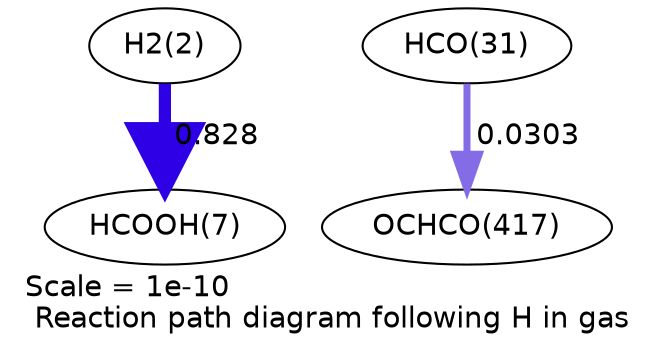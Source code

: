 digraph reaction_paths {
center=1;
s2 -> s7[fontname="Helvetica", penwidth=5.86, arrowsize=2.93, color="0.7, 1.33, 0.9"
, label=" 0.828"];
s11 -> s14[fontname="Helvetica", penwidth=3.36, arrowsize=1.68, color="0.7, 0.53, 0.9"
, label=" 0.0303"];
s2 [ fontname="Helvetica", label="H2(2)"];
s7 [ fontname="Helvetica", label="HCOOH(7)"];
s11 [ fontname="Helvetica", label="HCO(31)"];
s14 [ fontname="Helvetica", label="OCHCO(417)"];
 label = "Scale = 1e-10\l Reaction path diagram following H in gas";
 fontname = "Helvetica";
}
